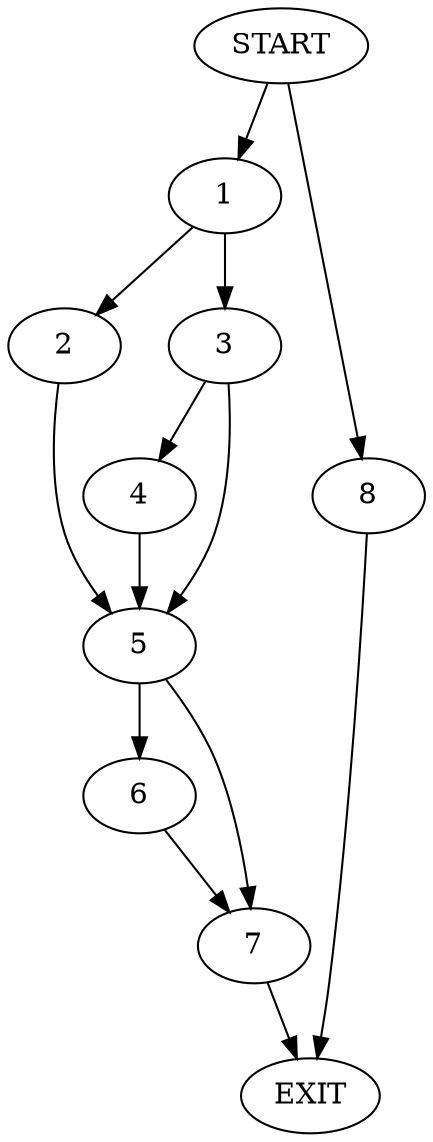 digraph {
0 [label="START"]
9 [label="EXIT"]
0 -> 1
1 -> 2
1 -> 3
3 -> 4
3 -> 5
2 -> 5
5 -> 6
5 -> 7
4 -> 5
6 -> 7
7 -> 9
0 -> 8
8 -> 9
}
